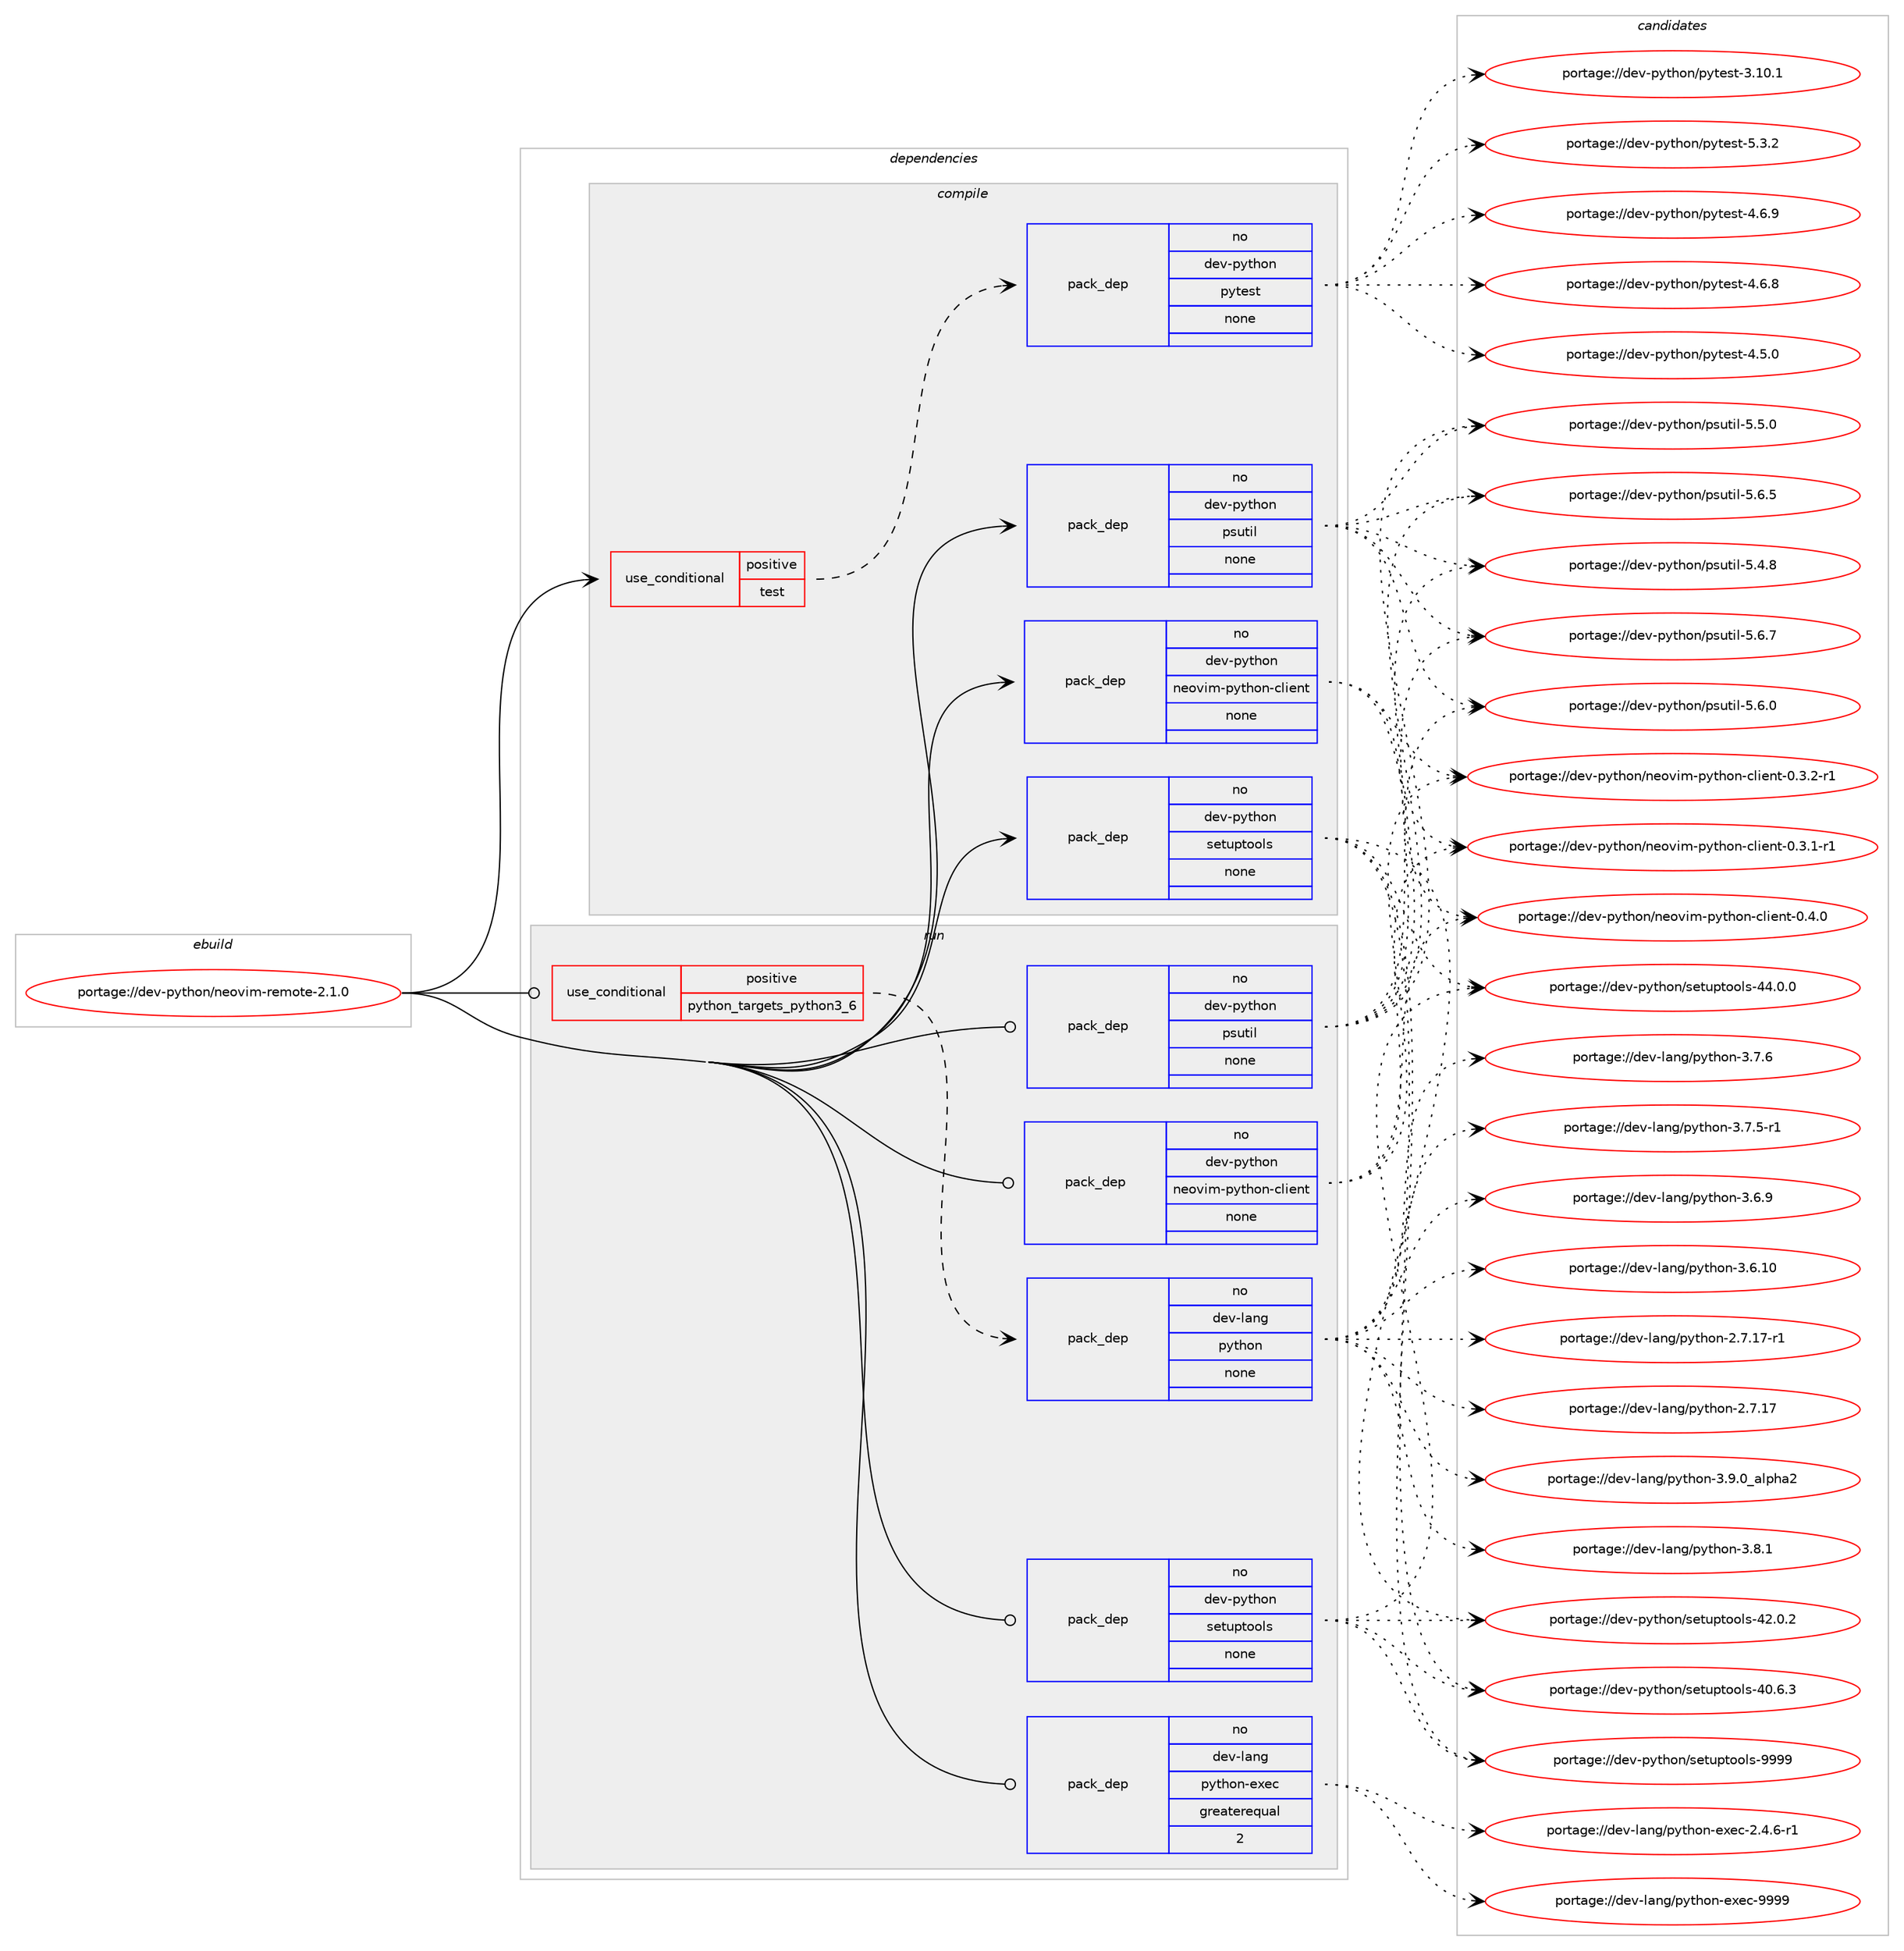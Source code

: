 digraph prolog {

# *************
# Graph options
# *************

newrank=true;
concentrate=true;
compound=true;
graph [rankdir=LR,fontname=Helvetica,fontsize=10,ranksep=1.5];#, ranksep=2.5, nodesep=0.2];
edge  [arrowhead=vee];
node  [fontname=Helvetica,fontsize=10];

# **********
# The ebuild
# **********

subgraph cluster_leftcol {
color=gray;
label=<<i>ebuild</i>>;
id [label="portage://dev-python/neovim-remote-2.1.0", color=red, width=4, href="../dev-python/neovim-remote-2.1.0.svg"];
}

# ****************
# The dependencies
# ****************

subgraph cluster_midcol {
color=gray;
label=<<i>dependencies</i>>;
subgraph cluster_compile {
fillcolor="#eeeeee";
style=filled;
label=<<i>compile</i>>;
subgraph cond112428 {
dependency448768 [label=<<TABLE BORDER="0" CELLBORDER="1" CELLSPACING="0" CELLPADDING="4"><TR><TD ROWSPAN="3" CELLPADDING="10">use_conditional</TD></TR><TR><TD>positive</TD></TR><TR><TD>test</TD></TR></TABLE>>, shape=none, color=red];
subgraph pack331360 {
dependency448769 [label=<<TABLE BORDER="0" CELLBORDER="1" CELLSPACING="0" CELLPADDING="4" WIDTH="220"><TR><TD ROWSPAN="6" CELLPADDING="30">pack_dep</TD></TR><TR><TD WIDTH="110">no</TD></TR><TR><TD>dev-python</TD></TR><TR><TD>pytest</TD></TR><TR><TD>none</TD></TR><TR><TD></TD></TR></TABLE>>, shape=none, color=blue];
}
dependency448768:e -> dependency448769:w [weight=20,style="dashed",arrowhead="vee"];
}
id:e -> dependency448768:w [weight=20,style="solid",arrowhead="vee"];
subgraph pack331361 {
dependency448770 [label=<<TABLE BORDER="0" CELLBORDER="1" CELLSPACING="0" CELLPADDING="4" WIDTH="220"><TR><TD ROWSPAN="6" CELLPADDING="30">pack_dep</TD></TR><TR><TD WIDTH="110">no</TD></TR><TR><TD>dev-python</TD></TR><TR><TD>neovim-python-client</TD></TR><TR><TD>none</TD></TR><TR><TD></TD></TR></TABLE>>, shape=none, color=blue];
}
id:e -> dependency448770:w [weight=20,style="solid",arrowhead="vee"];
subgraph pack331362 {
dependency448771 [label=<<TABLE BORDER="0" CELLBORDER="1" CELLSPACING="0" CELLPADDING="4" WIDTH="220"><TR><TD ROWSPAN="6" CELLPADDING="30">pack_dep</TD></TR><TR><TD WIDTH="110">no</TD></TR><TR><TD>dev-python</TD></TR><TR><TD>psutil</TD></TR><TR><TD>none</TD></TR><TR><TD></TD></TR></TABLE>>, shape=none, color=blue];
}
id:e -> dependency448771:w [weight=20,style="solid",arrowhead="vee"];
subgraph pack331363 {
dependency448772 [label=<<TABLE BORDER="0" CELLBORDER="1" CELLSPACING="0" CELLPADDING="4" WIDTH="220"><TR><TD ROWSPAN="6" CELLPADDING="30">pack_dep</TD></TR><TR><TD WIDTH="110">no</TD></TR><TR><TD>dev-python</TD></TR><TR><TD>setuptools</TD></TR><TR><TD>none</TD></TR><TR><TD></TD></TR></TABLE>>, shape=none, color=blue];
}
id:e -> dependency448772:w [weight=20,style="solid",arrowhead="vee"];
}
subgraph cluster_compileandrun {
fillcolor="#eeeeee";
style=filled;
label=<<i>compile and run</i>>;
}
subgraph cluster_run {
fillcolor="#eeeeee";
style=filled;
label=<<i>run</i>>;
subgraph cond112429 {
dependency448773 [label=<<TABLE BORDER="0" CELLBORDER="1" CELLSPACING="0" CELLPADDING="4"><TR><TD ROWSPAN="3" CELLPADDING="10">use_conditional</TD></TR><TR><TD>positive</TD></TR><TR><TD>python_targets_python3_6</TD></TR></TABLE>>, shape=none, color=red];
subgraph pack331364 {
dependency448774 [label=<<TABLE BORDER="0" CELLBORDER="1" CELLSPACING="0" CELLPADDING="4" WIDTH="220"><TR><TD ROWSPAN="6" CELLPADDING="30">pack_dep</TD></TR><TR><TD WIDTH="110">no</TD></TR><TR><TD>dev-lang</TD></TR><TR><TD>python</TD></TR><TR><TD>none</TD></TR><TR><TD></TD></TR></TABLE>>, shape=none, color=blue];
}
dependency448773:e -> dependency448774:w [weight=20,style="dashed",arrowhead="vee"];
}
id:e -> dependency448773:w [weight=20,style="solid",arrowhead="odot"];
subgraph pack331365 {
dependency448775 [label=<<TABLE BORDER="0" CELLBORDER="1" CELLSPACING="0" CELLPADDING="4" WIDTH="220"><TR><TD ROWSPAN="6" CELLPADDING="30">pack_dep</TD></TR><TR><TD WIDTH="110">no</TD></TR><TR><TD>dev-lang</TD></TR><TR><TD>python-exec</TD></TR><TR><TD>greaterequal</TD></TR><TR><TD>2</TD></TR></TABLE>>, shape=none, color=blue];
}
id:e -> dependency448775:w [weight=20,style="solid",arrowhead="odot"];
subgraph pack331366 {
dependency448776 [label=<<TABLE BORDER="0" CELLBORDER="1" CELLSPACING="0" CELLPADDING="4" WIDTH="220"><TR><TD ROWSPAN="6" CELLPADDING="30">pack_dep</TD></TR><TR><TD WIDTH="110">no</TD></TR><TR><TD>dev-python</TD></TR><TR><TD>neovim-python-client</TD></TR><TR><TD>none</TD></TR><TR><TD></TD></TR></TABLE>>, shape=none, color=blue];
}
id:e -> dependency448776:w [weight=20,style="solid",arrowhead="odot"];
subgraph pack331367 {
dependency448777 [label=<<TABLE BORDER="0" CELLBORDER="1" CELLSPACING="0" CELLPADDING="4" WIDTH="220"><TR><TD ROWSPAN="6" CELLPADDING="30">pack_dep</TD></TR><TR><TD WIDTH="110">no</TD></TR><TR><TD>dev-python</TD></TR><TR><TD>psutil</TD></TR><TR><TD>none</TD></TR><TR><TD></TD></TR></TABLE>>, shape=none, color=blue];
}
id:e -> dependency448777:w [weight=20,style="solid",arrowhead="odot"];
subgraph pack331368 {
dependency448778 [label=<<TABLE BORDER="0" CELLBORDER="1" CELLSPACING="0" CELLPADDING="4" WIDTH="220"><TR><TD ROWSPAN="6" CELLPADDING="30">pack_dep</TD></TR><TR><TD WIDTH="110">no</TD></TR><TR><TD>dev-python</TD></TR><TR><TD>setuptools</TD></TR><TR><TD>none</TD></TR><TR><TD></TD></TR></TABLE>>, shape=none, color=blue];
}
id:e -> dependency448778:w [weight=20,style="solid",arrowhead="odot"];
}
}

# **************
# The candidates
# **************

subgraph cluster_choices {
rank=same;
color=gray;
label=<<i>candidates</i>>;

subgraph choice331360 {
color=black;
nodesep=1;
choice1001011184511212111610411111047112121116101115116455346514650 [label="portage://dev-python/pytest-5.3.2", color=red, width=4,href="../dev-python/pytest-5.3.2.svg"];
choice1001011184511212111610411111047112121116101115116455246544657 [label="portage://dev-python/pytest-4.6.9", color=red, width=4,href="../dev-python/pytest-4.6.9.svg"];
choice1001011184511212111610411111047112121116101115116455246544656 [label="portage://dev-python/pytest-4.6.8", color=red, width=4,href="../dev-python/pytest-4.6.8.svg"];
choice1001011184511212111610411111047112121116101115116455246534648 [label="portage://dev-python/pytest-4.5.0", color=red, width=4,href="../dev-python/pytest-4.5.0.svg"];
choice100101118451121211161041111104711212111610111511645514649484649 [label="portage://dev-python/pytest-3.10.1", color=red, width=4,href="../dev-python/pytest-3.10.1.svg"];
dependency448769:e -> choice1001011184511212111610411111047112121116101115116455346514650:w [style=dotted,weight="100"];
dependency448769:e -> choice1001011184511212111610411111047112121116101115116455246544657:w [style=dotted,weight="100"];
dependency448769:e -> choice1001011184511212111610411111047112121116101115116455246544656:w [style=dotted,weight="100"];
dependency448769:e -> choice1001011184511212111610411111047112121116101115116455246534648:w [style=dotted,weight="100"];
dependency448769:e -> choice100101118451121211161041111104711212111610111511645514649484649:w [style=dotted,weight="100"];
}
subgraph choice331361 {
color=black;
nodesep=1;
choice1001011184511212111610411111047110101111118105109451121211161041111104599108105101110116454846524648 [label="portage://dev-python/neovim-python-client-0.4.0", color=red, width=4,href="../dev-python/neovim-python-client-0.4.0.svg"];
choice10010111845112121116104111110471101011111181051094511212111610411111045991081051011101164548465146504511449 [label="portage://dev-python/neovim-python-client-0.3.2-r1", color=red, width=4,href="../dev-python/neovim-python-client-0.3.2-r1.svg"];
choice10010111845112121116104111110471101011111181051094511212111610411111045991081051011101164548465146494511449 [label="portage://dev-python/neovim-python-client-0.3.1-r1", color=red, width=4,href="../dev-python/neovim-python-client-0.3.1-r1.svg"];
dependency448770:e -> choice1001011184511212111610411111047110101111118105109451121211161041111104599108105101110116454846524648:w [style=dotted,weight="100"];
dependency448770:e -> choice10010111845112121116104111110471101011111181051094511212111610411111045991081051011101164548465146504511449:w [style=dotted,weight="100"];
dependency448770:e -> choice10010111845112121116104111110471101011111181051094511212111610411111045991081051011101164548465146494511449:w [style=dotted,weight="100"];
}
subgraph choice331362 {
color=black;
nodesep=1;
choice1001011184511212111610411111047112115117116105108455346544655 [label="portage://dev-python/psutil-5.6.7", color=red, width=4,href="../dev-python/psutil-5.6.7.svg"];
choice1001011184511212111610411111047112115117116105108455346544653 [label="portage://dev-python/psutil-5.6.5", color=red, width=4,href="../dev-python/psutil-5.6.5.svg"];
choice1001011184511212111610411111047112115117116105108455346544648 [label="portage://dev-python/psutil-5.6.0", color=red, width=4,href="../dev-python/psutil-5.6.0.svg"];
choice1001011184511212111610411111047112115117116105108455346534648 [label="portage://dev-python/psutil-5.5.0", color=red, width=4,href="../dev-python/psutil-5.5.0.svg"];
choice1001011184511212111610411111047112115117116105108455346524656 [label="portage://dev-python/psutil-5.4.8", color=red, width=4,href="../dev-python/psutil-5.4.8.svg"];
dependency448771:e -> choice1001011184511212111610411111047112115117116105108455346544655:w [style=dotted,weight="100"];
dependency448771:e -> choice1001011184511212111610411111047112115117116105108455346544653:w [style=dotted,weight="100"];
dependency448771:e -> choice1001011184511212111610411111047112115117116105108455346544648:w [style=dotted,weight="100"];
dependency448771:e -> choice1001011184511212111610411111047112115117116105108455346534648:w [style=dotted,weight="100"];
dependency448771:e -> choice1001011184511212111610411111047112115117116105108455346524656:w [style=dotted,weight="100"];
}
subgraph choice331363 {
color=black;
nodesep=1;
choice10010111845112121116104111110471151011161171121161111111081154557575757 [label="portage://dev-python/setuptools-9999", color=red, width=4,href="../dev-python/setuptools-9999.svg"];
choice100101118451121211161041111104711510111611711211611111110811545525246484648 [label="portage://dev-python/setuptools-44.0.0", color=red, width=4,href="../dev-python/setuptools-44.0.0.svg"];
choice100101118451121211161041111104711510111611711211611111110811545525046484650 [label="portage://dev-python/setuptools-42.0.2", color=red, width=4,href="../dev-python/setuptools-42.0.2.svg"];
choice100101118451121211161041111104711510111611711211611111110811545524846544651 [label="portage://dev-python/setuptools-40.6.3", color=red, width=4,href="../dev-python/setuptools-40.6.3.svg"];
dependency448772:e -> choice10010111845112121116104111110471151011161171121161111111081154557575757:w [style=dotted,weight="100"];
dependency448772:e -> choice100101118451121211161041111104711510111611711211611111110811545525246484648:w [style=dotted,weight="100"];
dependency448772:e -> choice100101118451121211161041111104711510111611711211611111110811545525046484650:w [style=dotted,weight="100"];
dependency448772:e -> choice100101118451121211161041111104711510111611711211611111110811545524846544651:w [style=dotted,weight="100"];
}
subgraph choice331364 {
color=black;
nodesep=1;
choice10010111845108971101034711212111610411111045514657464895971081121049750 [label="portage://dev-lang/python-3.9.0_alpha2", color=red, width=4,href="../dev-lang/python-3.9.0_alpha2.svg"];
choice100101118451089711010347112121116104111110455146564649 [label="portage://dev-lang/python-3.8.1", color=red, width=4,href="../dev-lang/python-3.8.1.svg"];
choice100101118451089711010347112121116104111110455146554654 [label="portage://dev-lang/python-3.7.6", color=red, width=4,href="../dev-lang/python-3.7.6.svg"];
choice1001011184510897110103471121211161041111104551465546534511449 [label="portage://dev-lang/python-3.7.5-r1", color=red, width=4,href="../dev-lang/python-3.7.5-r1.svg"];
choice100101118451089711010347112121116104111110455146544657 [label="portage://dev-lang/python-3.6.9", color=red, width=4,href="../dev-lang/python-3.6.9.svg"];
choice10010111845108971101034711212111610411111045514654464948 [label="portage://dev-lang/python-3.6.10", color=red, width=4,href="../dev-lang/python-3.6.10.svg"];
choice100101118451089711010347112121116104111110455046554649554511449 [label="portage://dev-lang/python-2.7.17-r1", color=red, width=4,href="../dev-lang/python-2.7.17-r1.svg"];
choice10010111845108971101034711212111610411111045504655464955 [label="portage://dev-lang/python-2.7.17", color=red, width=4,href="../dev-lang/python-2.7.17.svg"];
dependency448774:e -> choice10010111845108971101034711212111610411111045514657464895971081121049750:w [style=dotted,weight="100"];
dependency448774:e -> choice100101118451089711010347112121116104111110455146564649:w [style=dotted,weight="100"];
dependency448774:e -> choice100101118451089711010347112121116104111110455146554654:w [style=dotted,weight="100"];
dependency448774:e -> choice1001011184510897110103471121211161041111104551465546534511449:w [style=dotted,weight="100"];
dependency448774:e -> choice100101118451089711010347112121116104111110455146544657:w [style=dotted,weight="100"];
dependency448774:e -> choice10010111845108971101034711212111610411111045514654464948:w [style=dotted,weight="100"];
dependency448774:e -> choice100101118451089711010347112121116104111110455046554649554511449:w [style=dotted,weight="100"];
dependency448774:e -> choice10010111845108971101034711212111610411111045504655464955:w [style=dotted,weight="100"];
}
subgraph choice331365 {
color=black;
nodesep=1;
choice10010111845108971101034711212111610411111045101120101994557575757 [label="portage://dev-lang/python-exec-9999", color=red, width=4,href="../dev-lang/python-exec-9999.svg"];
choice10010111845108971101034711212111610411111045101120101994550465246544511449 [label="portage://dev-lang/python-exec-2.4.6-r1", color=red, width=4,href="../dev-lang/python-exec-2.4.6-r1.svg"];
dependency448775:e -> choice10010111845108971101034711212111610411111045101120101994557575757:w [style=dotted,weight="100"];
dependency448775:e -> choice10010111845108971101034711212111610411111045101120101994550465246544511449:w [style=dotted,weight="100"];
}
subgraph choice331366 {
color=black;
nodesep=1;
choice1001011184511212111610411111047110101111118105109451121211161041111104599108105101110116454846524648 [label="portage://dev-python/neovim-python-client-0.4.0", color=red, width=4,href="../dev-python/neovim-python-client-0.4.0.svg"];
choice10010111845112121116104111110471101011111181051094511212111610411111045991081051011101164548465146504511449 [label="portage://dev-python/neovim-python-client-0.3.2-r1", color=red, width=4,href="../dev-python/neovim-python-client-0.3.2-r1.svg"];
choice10010111845112121116104111110471101011111181051094511212111610411111045991081051011101164548465146494511449 [label="portage://dev-python/neovim-python-client-0.3.1-r1", color=red, width=4,href="../dev-python/neovim-python-client-0.3.1-r1.svg"];
dependency448776:e -> choice1001011184511212111610411111047110101111118105109451121211161041111104599108105101110116454846524648:w [style=dotted,weight="100"];
dependency448776:e -> choice10010111845112121116104111110471101011111181051094511212111610411111045991081051011101164548465146504511449:w [style=dotted,weight="100"];
dependency448776:e -> choice10010111845112121116104111110471101011111181051094511212111610411111045991081051011101164548465146494511449:w [style=dotted,weight="100"];
}
subgraph choice331367 {
color=black;
nodesep=1;
choice1001011184511212111610411111047112115117116105108455346544655 [label="portage://dev-python/psutil-5.6.7", color=red, width=4,href="../dev-python/psutil-5.6.7.svg"];
choice1001011184511212111610411111047112115117116105108455346544653 [label="portage://dev-python/psutil-5.6.5", color=red, width=4,href="../dev-python/psutil-5.6.5.svg"];
choice1001011184511212111610411111047112115117116105108455346544648 [label="portage://dev-python/psutil-5.6.0", color=red, width=4,href="../dev-python/psutil-5.6.0.svg"];
choice1001011184511212111610411111047112115117116105108455346534648 [label="portage://dev-python/psutil-5.5.0", color=red, width=4,href="../dev-python/psutil-5.5.0.svg"];
choice1001011184511212111610411111047112115117116105108455346524656 [label="portage://dev-python/psutil-5.4.8", color=red, width=4,href="../dev-python/psutil-5.4.8.svg"];
dependency448777:e -> choice1001011184511212111610411111047112115117116105108455346544655:w [style=dotted,weight="100"];
dependency448777:e -> choice1001011184511212111610411111047112115117116105108455346544653:w [style=dotted,weight="100"];
dependency448777:e -> choice1001011184511212111610411111047112115117116105108455346544648:w [style=dotted,weight="100"];
dependency448777:e -> choice1001011184511212111610411111047112115117116105108455346534648:w [style=dotted,weight="100"];
dependency448777:e -> choice1001011184511212111610411111047112115117116105108455346524656:w [style=dotted,weight="100"];
}
subgraph choice331368 {
color=black;
nodesep=1;
choice10010111845112121116104111110471151011161171121161111111081154557575757 [label="portage://dev-python/setuptools-9999", color=red, width=4,href="../dev-python/setuptools-9999.svg"];
choice100101118451121211161041111104711510111611711211611111110811545525246484648 [label="portage://dev-python/setuptools-44.0.0", color=red, width=4,href="../dev-python/setuptools-44.0.0.svg"];
choice100101118451121211161041111104711510111611711211611111110811545525046484650 [label="portage://dev-python/setuptools-42.0.2", color=red, width=4,href="../dev-python/setuptools-42.0.2.svg"];
choice100101118451121211161041111104711510111611711211611111110811545524846544651 [label="portage://dev-python/setuptools-40.6.3", color=red, width=4,href="../dev-python/setuptools-40.6.3.svg"];
dependency448778:e -> choice10010111845112121116104111110471151011161171121161111111081154557575757:w [style=dotted,weight="100"];
dependency448778:e -> choice100101118451121211161041111104711510111611711211611111110811545525246484648:w [style=dotted,weight="100"];
dependency448778:e -> choice100101118451121211161041111104711510111611711211611111110811545525046484650:w [style=dotted,weight="100"];
dependency448778:e -> choice100101118451121211161041111104711510111611711211611111110811545524846544651:w [style=dotted,weight="100"];
}
}

}
